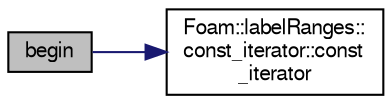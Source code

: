 digraph "begin"
{
  bgcolor="transparent";
  edge [fontname="FreeSans",fontsize="10",labelfontname="FreeSans",labelfontsize="10"];
  node [fontname="FreeSans",fontsize="10",shape=record];
  rankdir="LR";
  Node34 [label="begin",height=0.2,width=0.4,color="black", fillcolor="grey75", style="filled", fontcolor="black"];
  Node34 -> Node35 [color="midnightblue",fontsize="10",style="solid",fontname="FreeSans"];
  Node35 [label="Foam::labelRanges::\lconst_iterator::const\l_iterator",height=0.2,width=0.4,color="black",URL="$a28158.html#abdefca51d553d29c565b08e091f8cd19",tooltip="Construct null - equivalent to an &#39;end&#39; position. "];
}
